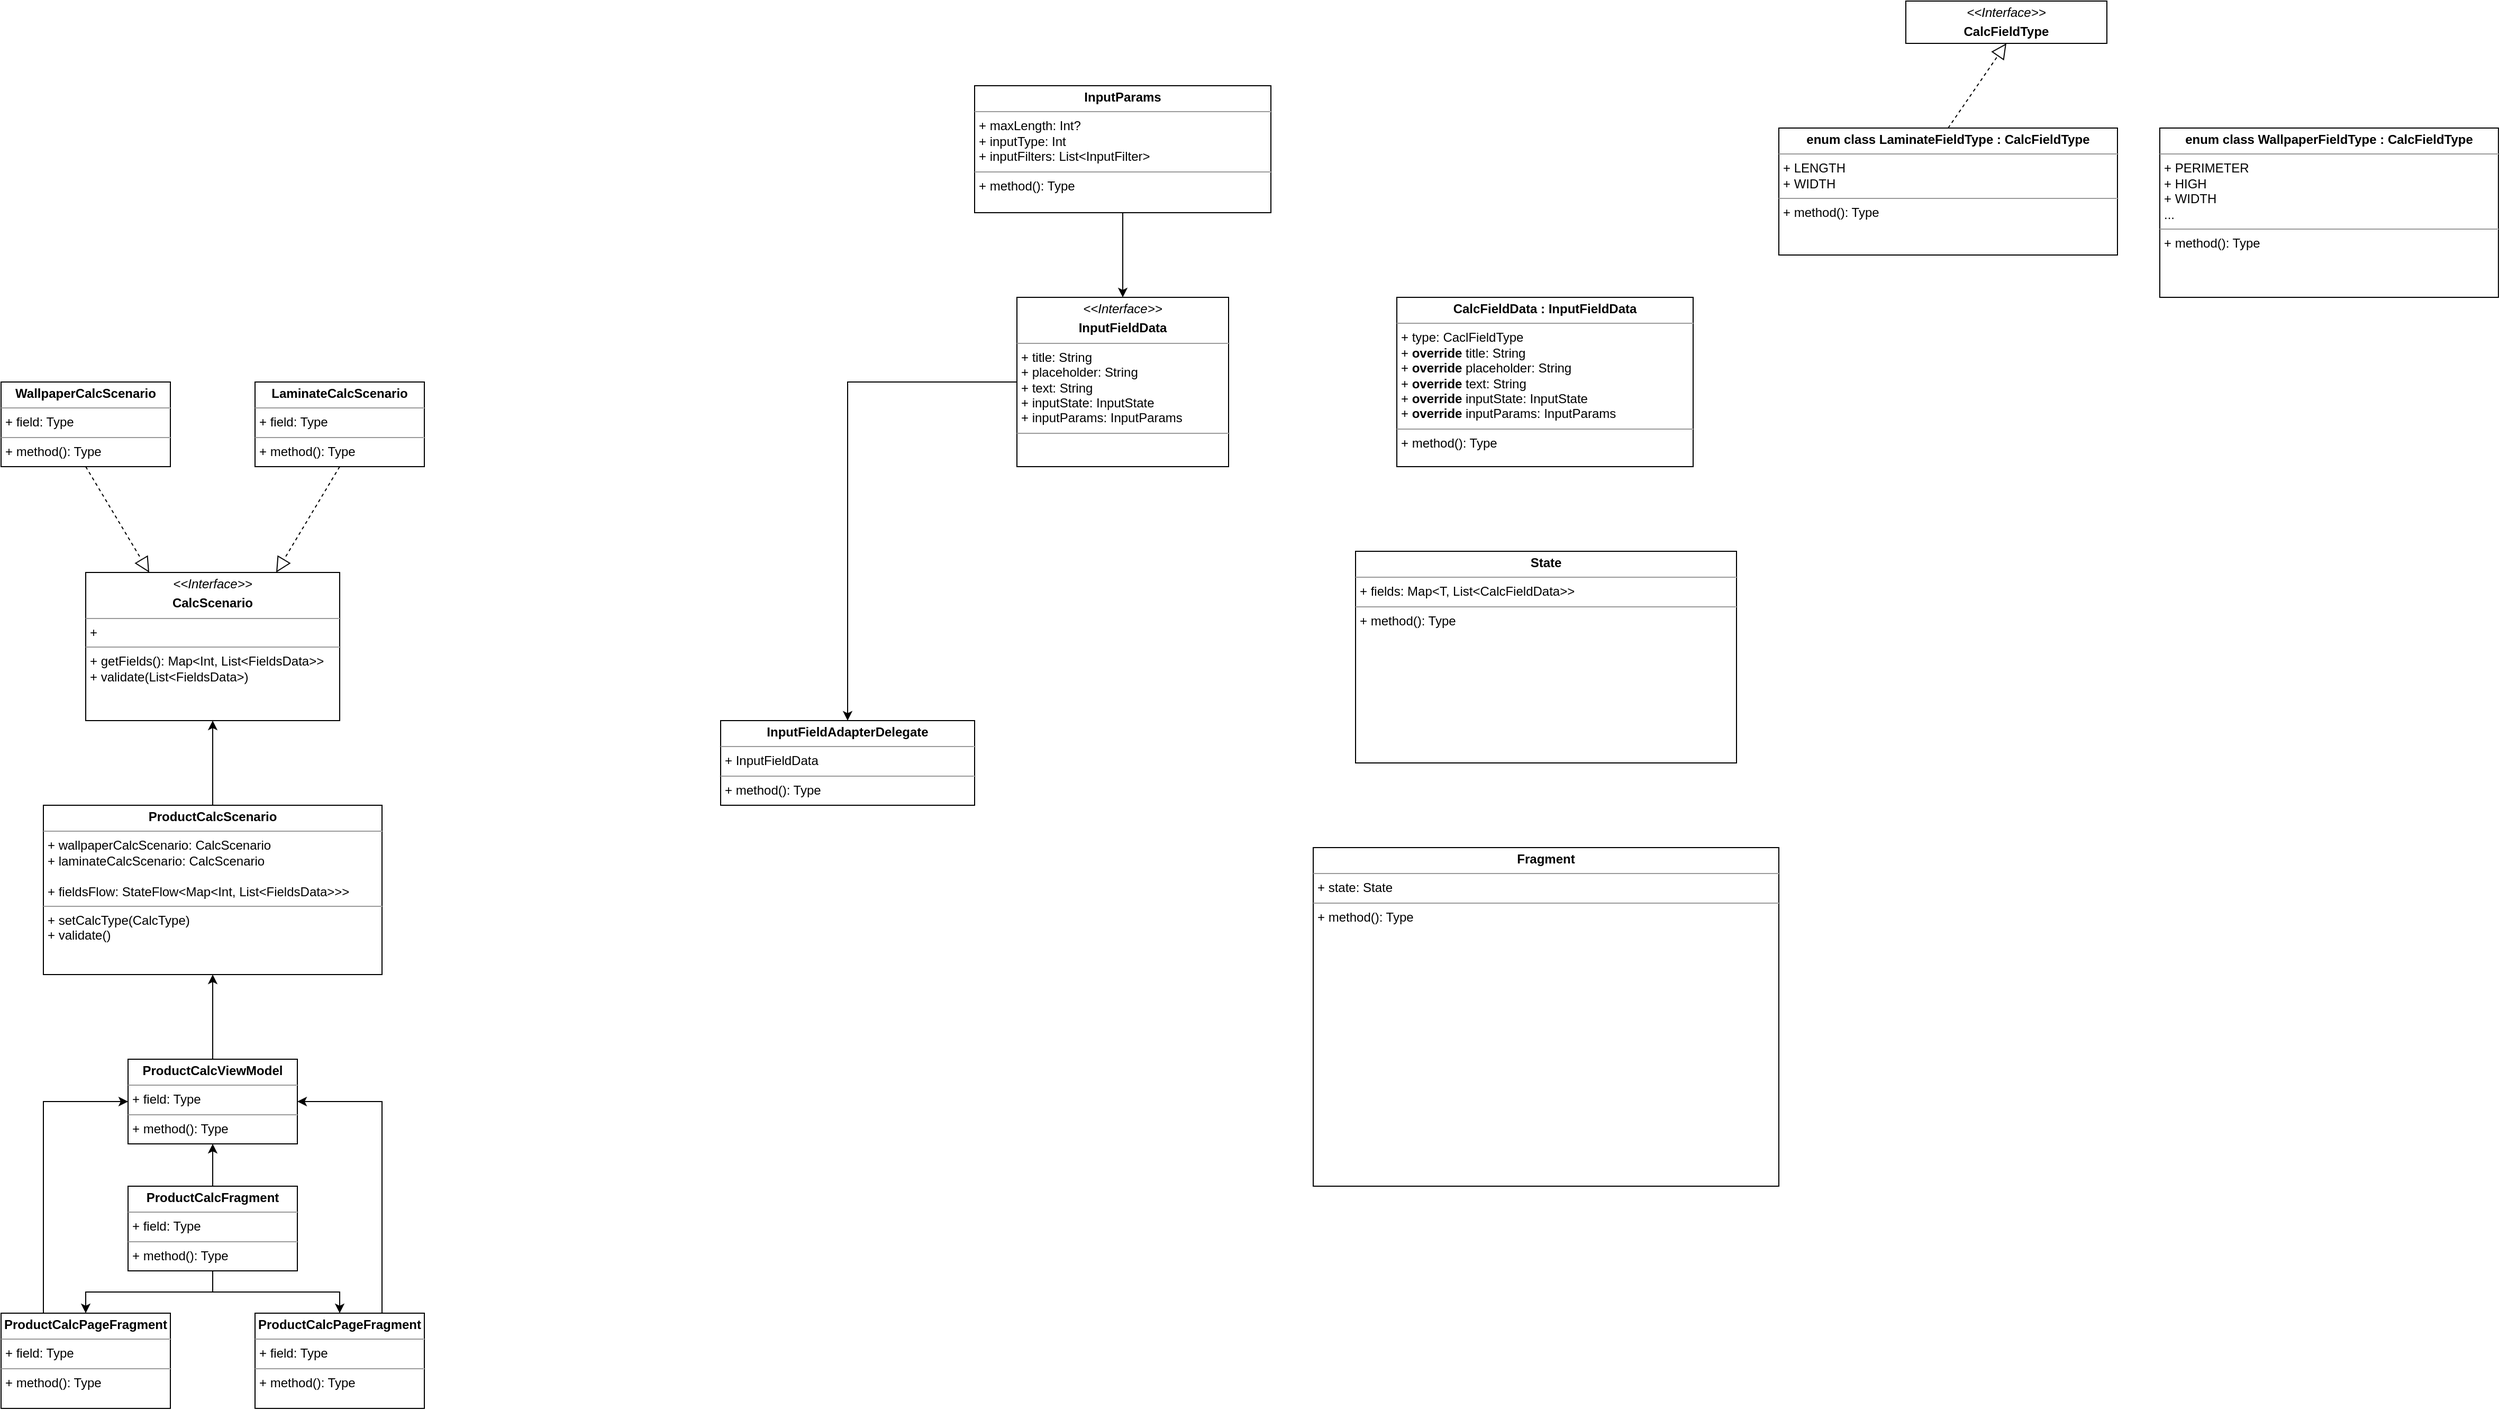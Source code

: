 <mxfile version="23.0.2" type="github">
  <diagram name="Страница — 1" id="lx8_eH_h-qr7zHX8Yf2P">
    <mxGraphModel dx="1085" dy="1753" grid="1" gridSize="10" guides="1" tooltips="1" connect="1" arrows="1" fold="1" page="1" pageScale="1" pageWidth="827" pageHeight="1169" math="0" shadow="0">
      <root>
        <mxCell id="0" />
        <mxCell id="1" parent="0" />
        <mxCell id="zyzg5PwT_4oI0MRd1xDY-6" style="edgeStyle=orthogonalEdgeStyle;rounded=0;orthogonalLoop=1;jettySize=auto;html=1;entryX=0.5;entryY=1;entryDx=0;entryDy=0;" parent="1" source="zyzg5PwT_4oI0MRd1xDY-1" target="zyzg5PwT_4oI0MRd1xDY-2" edge="1">
          <mxGeometry relative="1" as="geometry" />
        </mxCell>
        <mxCell id="zyzg5PwT_4oI0MRd1xDY-1" value="&lt;p style=&quot;margin:0px;margin-top:4px;text-align:center;&quot;&gt;&lt;b&gt;ProductCalcViewModel&lt;/b&gt;&lt;/p&gt;&lt;hr size=&quot;1&quot;&gt;&lt;p style=&quot;margin:0px;margin-left:4px;&quot;&gt;+ field: Type&lt;/p&gt;&lt;hr size=&quot;1&quot;&gt;&lt;p style=&quot;margin:0px;margin-left:4px;&quot;&gt;+ method(): Type&lt;/p&gt;" style="verticalAlign=top;align=left;overflow=fill;fontSize=12;fontFamily=Helvetica;html=1;whiteSpace=wrap;" parent="1" vertex="1">
          <mxGeometry x="200" y="80" width="160" height="80" as="geometry" />
        </mxCell>
        <mxCell id="zyzg5PwT_4oI0MRd1xDY-18" style="edgeStyle=orthogonalEdgeStyle;rounded=0;orthogonalLoop=1;jettySize=auto;html=1;entryX=0.5;entryY=1;entryDx=0;entryDy=0;" parent="1" source="zyzg5PwT_4oI0MRd1xDY-2" target="zyzg5PwT_4oI0MRd1xDY-3" edge="1">
          <mxGeometry relative="1" as="geometry" />
        </mxCell>
        <mxCell id="zyzg5PwT_4oI0MRd1xDY-2" value="&lt;p style=&quot;margin:0px;margin-top:4px;text-align:center;&quot;&gt;&lt;b&gt;ProductCalcScenario&lt;/b&gt;&lt;/p&gt;&lt;hr size=&quot;1&quot;&gt;&lt;p style=&quot;margin:0px;margin-left:4px;&quot;&gt;+ wallpaperCalcScenario: CalcScenario&lt;/p&gt;&lt;p style=&quot;margin:0px;margin-left:4px;&quot;&gt;+ laminateCalcScenario: CalcScenario&lt;/p&gt;&lt;p style=&quot;margin:0px;margin-left:4px;&quot;&gt;&lt;br&gt;&lt;/p&gt;&lt;p style=&quot;margin:0px;margin-left:4px;&quot;&gt;+ fieldsFlow: StateFlow&amp;lt;Map&amp;lt;Int, List&amp;lt;FieldsData&amp;gt;&amp;gt;&amp;gt;&lt;/p&gt;&lt;hr size=&quot;1&quot;&gt;&lt;p style=&quot;margin:0px;margin-left:4px;&quot;&gt;+ setCalcType(CalcType)&lt;/p&gt;&lt;p style=&quot;margin:0px;margin-left:4px;&quot;&gt;+ validate()&lt;br&gt;&lt;/p&gt;" style="verticalAlign=top;align=left;overflow=fill;fontSize=12;fontFamily=Helvetica;html=1;whiteSpace=wrap;" parent="1" vertex="1">
          <mxGeometry x="120" y="-160" width="320" height="160" as="geometry" />
        </mxCell>
        <mxCell id="zyzg5PwT_4oI0MRd1xDY-3" value="&lt;p style=&quot;margin:0px;margin-top:4px;text-align:center;&quot;&gt;&lt;i&gt;&amp;lt;&amp;lt;Interface&amp;gt;&amp;gt;&lt;/i&gt;&lt;/p&gt;&lt;p style=&quot;margin:0px;margin-top:4px;text-align:center;&quot;&gt;&lt;b&gt;CalcScenario&lt;/b&gt;&lt;br&gt;&lt;/p&gt;&lt;hr size=&quot;1&quot;&gt;&lt;p style=&quot;margin:0px;margin-left:4px;&quot;&gt;+ &lt;br&gt;&lt;/p&gt;&lt;hr size=&quot;1&quot;&gt;&lt;p style=&quot;margin:0px;margin-left:4px;&quot;&gt;+ getFields(): Map&amp;lt;Int, List&amp;lt;FieldsData&amp;gt;&amp;gt;&lt;/p&gt;&lt;p style=&quot;margin:0px;margin-left:4px;&quot;&gt;+ validate(List&amp;lt;FieldsData&amp;gt;)&lt;br&gt;&lt;/p&gt;" style="verticalAlign=top;align=left;overflow=fill;fontSize=12;fontFamily=Helvetica;html=1;whiteSpace=wrap;" parent="1" vertex="1">
          <mxGeometry x="160" y="-380" width="240" height="140" as="geometry" />
        </mxCell>
        <mxCell id="zyzg5PwT_4oI0MRd1xDY-9" style="edgeStyle=orthogonalEdgeStyle;rounded=0;orthogonalLoop=1;jettySize=auto;html=1;entryX=0.5;entryY=0;entryDx=0;entryDy=0;" parent="1" source="zyzg5PwT_4oI0MRd1xDY-7" target="zyzg5PwT_4oI0MRd1xDY-8" edge="1">
          <mxGeometry relative="1" as="geometry" />
        </mxCell>
        <mxCell id="zyzg5PwT_4oI0MRd1xDY-11" style="edgeStyle=orthogonalEdgeStyle;rounded=0;orthogonalLoop=1;jettySize=auto;html=1;entryX=0.5;entryY=0;entryDx=0;entryDy=0;" parent="1" source="zyzg5PwT_4oI0MRd1xDY-7" target="zyzg5PwT_4oI0MRd1xDY-10" edge="1">
          <mxGeometry relative="1" as="geometry" />
        </mxCell>
        <mxCell id="zyzg5PwT_4oI0MRd1xDY-12" style="edgeStyle=orthogonalEdgeStyle;rounded=0;orthogonalLoop=1;jettySize=auto;html=1;entryX=0.5;entryY=1;entryDx=0;entryDy=0;" parent="1" source="zyzg5PwT_4oI0MRd1xDY-7" target="zyzg5PwT_4oI0MRd1xDY-1" edge="1">
          <mxGeometry relative="1" as="geometry" />
        </mxCell>
        <mxCell id="zyzg5PwT_4oI0MRd1xDY-7" value="&lt;p style=&quot;margin:0px;margin-top:4px;text-align:center;&quot;&gt;&lt;b&gt;ProductCalcFragment&lt;/b&gt;&lt;/p&gt;&lt;hr size=&quot;1&quot;&gt;&lt;p style=&quot;margin:0px;margin-left:4px;&quot;&gt;+ field: Type&lt;/p&gt;&lt;hr size=&quot;1&quot;&gt;&lt;p style=&quot;margin:0px;margin-left:4px;&quot;&gt;+ method(): Type&lt;/p&gt;" style="verticalAlign=top;align=left;overflow=fill;fontSize=12;fontFamily=Helvetica;html=1;whiteSpace=wrap;" parent="1" vertex="1">
          <mxGeometry x="200" y="200" width="160" height="80" as="geometry" />
        </mxCell>
        <mxCell id="zyzg5PwT_4oI0MRd1xDY-13" style="edgeStyle=orthogonalEdgeStyle;rounded=0;orthogonalLoop=1;jettySize=auto;html=1;exitX=0.25;exitY=0;exitDx=0;exitDy=0;entryX=0;entryY=0.5;entryDx=0;entryDy=0;" parent="1" source="zyzg5PwT_4oI0MRd1xDY-8" target="zyzg5PwT_4oI0MRd1xDY-1" edge="1">
          <mxGeometry relative="1" as="geometry" />
        </mxCell>
        <mxCell id="zyzg5PwT_4oI0MRd1xDY-8" value="&lt;p style=&quot;margin:0px;margin-top:4px;text-align:center;&quot;&gt;&lt;b&gt;ProductCalcPageFragment&lt;/b&gt;&lt;/p&gt;&lt;hr size=&quot;1&quot;&gt;&lt;p style=&quot;margin:0px;margin-left:4px;&quot;&gt;+ field: Type&lt;/p&gt;&lt;hr size=&quot;1&quot;&gt;&lt;p style=&quot;margin:0px;margin-left:4px;&quot;&gt;+ method(): Type&lt;/p&gt;" style="verticalAlign=top;align=left;overflow=fill;fontSize=12;fontFamily=Helvetica;html=1;whiteSpace=wrap;" parent="1" vertex="1">
          <mxGeometry x="80" y="320" width="160" height="90" as="geometry" />
        </mxCell>
        <mxCell id="zyzg5PwT_4oI0MRd1xDY-14" style="edgeStyle=orthogonalEdgeStyle;rounded=0;orthogonalLoop=1;jettySize=auto;html=1;exitX=0.75;exitY=0;exitDx=0;exitDy=0;entryX=1;entryY=0.5;entryDx=0;entryDy=0;" parent="1" source="zyzg5PwT_4oI0MRd1xDY-10" target="zyzg5PwT_4oI0MRd1xDY-1" edge="1">
          <mxGeometry relative="1" as="geometry" />
        </mxCell>
        <mxCell id="zyzg5PwT_4oI0MRd1xDY-10" value="&lt;p style=&quot;margin:0px;margin-top:4px;text-align:center;&quot;&gt;&lt;b&gt;ProductCalcPageFragment&lt;/b&gt;&lt;/p&gt;&lt;hr size=&quot;1&quot;&gt;&lt;p style=&quot;margin:0px;margin-left:4px;&quot;&gt;+ field: Type&lt;/p&gt;&lt;hr size=&quot;1&quot;&gt;&lt;p style=&quot;margin:0px;margin-left:4px;&quot;&gt;+ method(): Type&lt;/p&gt;" style="verticalAlign=top;align=left;overflow=fill;fontSize=12;fontFamily=Helvetica;html=1;whiteSpace=wrap;" parent="1" vertex="1">
          <mxGeometry x="320" y="320" width="160" height="90" as="geometry" />
        </mxCell>
        <mxCell id="zyzg5PwT_4oI0MRd1xDY-16" value="&lt;p style=&quot;margin:0px;margin-top:4px;text-align:center;&quot;&gt;&lt;b&gt;WallpaperCalcScenario&lt;/b&gt;&lt;/p&gt;&lt;hr size=&quot;1&quot;&gt;&lt;p style=&quot;margin:0px;margin-left:4px;&quot;&gt;+ field: Type&lt;/p&gt;&lt;hr size=&quot;1&quot;&gt;&lt;p style=&quot;margin:0px;margin-left:4px;&quot;&gt;+ method(): Type&lt;/p&gt;" style="verticalAlign=top;align=left;overflow=fill;fontSize=12;fontFamily=Helvetica;html=1;whiteSpace=wrap;" parent="1" vertex="1">
          <mxGeometry x="80" y="-560" width="160" height="80" as="geometry" />
        </mxCell>
        <mxCell id="zyzg5PwT_4oI0MRd1xDY-17" value="&lt;p style=&quot;margin:0px;margin-top:4px;text-align:center;&quot;&gt;&lt;b&gt;LaminateCalcScenario&lt;/b&gt;&lt;/p&gt;&lt;hr size=&quot;1&quot;&gt;&lt;p style=&quot;margin:0px;margin-left:4px;&quot;&gt;+ field: Type&lt;/p&gt;&lt;hr size=&quot;1&quot;&gt;&lt;p style=&quot;margin:0px;margin-left:4px;&quot;&gt;+ method(): Type&lt;/p&gt;" style="verticalAlign=top;align=left;overflow=fill;fontSize=12;fontFamily=Helvetica;html=1;whiteSpace=wrap;" parent="1" vertex="1">
          <mxGeometry x="320" y="-560" width="160" height="80" as="geometry" />
        </mxCell>
        <mxCell id="zyzg5PwT_4oI0MRd1xDY-20" value="" style="endArrow=block;dashed=1;endFill=0;endSize=12;html=1;rounded=0;exitX=0.5;exitY=1;exitDx=0;exitDy=0;entryX=0.25;entryY=0;entryDx=0;entryDy=0;" parent="1" source="zyzg5PwT_4oI0MRd1xDY-16" target="zyzg5PwT_4oI0MRd1xDY-3" edge="1">
          <mxGeometry width="160" relative="1" as="geometry">
            <mxPoint x="130" y="-600" as="sourcePoint" />
            <mxPoint x="290" y="-600" as="targetPoint" />
          </mxGeometry>
        </mxCell>
        <mxCell id="zyzg5PwT_4oI0MRd1xDY-21" value="" style="endArrow=block;dashed=1;endFill=0;endSize=12;html=1;rounded=0;exitX=0.5;exitY=1;exitDx=0;exitDy=0;entryX=0.75;entryY=0;entryDx=0;entryDy=0;" parent="1" source="zyzg5PwT_4oI0MRd1xDY-17" target="zyzg5PwT_4oI0MRd1xDY-3" edge="1">
          <mxGeometry width="160" relative="1" as="geometry">
            <mxPoint x="400" y="-620" as="sourcePoint" />
            <mxPoint x="470" y="-520" as="targetPoint" />
          </mxGeometry>
        </mxCell>
        <mxCell id="tTH5ntBIsMBgR5iuR4k_-4" style="edgeStyle=orthogonalEdgeStyle;rounded=0;orthogonalLoop=1;jettySize=auto;html=1;entryX=0.5;entryY=0;entryDx=0;entryDy=0;" edge="1" parent="1" source="tTH5ntBIsMBgR5iuR4k_-1" target="tTH5ntBIsMBgR5iuR4k_-2">
          <mxGeometry relative="1" as="geometry" />
        </mxCell>
        <mxCell id="tTH5ntBIsMBgR5iuR4k_-1" value="&lt;p style=&quot;margin:0px;margin-top:4px;text-align:center;&quot;&gt;&lt;b&gt;InputParams&lt;/b&gt;&lt;/p&gt;&lt;hr size=&quot;1&quot;&gt;&lt;p style=&quot;margin:0px;margin-left:4px;&quot;&gt;+ maxLength: Int?&lt;/p&gt;&lt;p style=&quot;margin:0px;margin-left:4px;&quot;&gt;+ inputType: Int&lt;/p&gt;&lt;p style=&quot;margin:0px;margin-left:4px;&quot;&gt;+ inputFilters: List&amp;lt;InputFilter&amp;gt;&lt;br&gt;&lt;/p&gt;&lt;hr size=&quot;1&quot;&gt;&lt;p style=&quot;margin:0px;margin-left:4px;&quot;&gt;+ method(): Type&lt;/p&gt;" style="verticalAlign=top;align=left;overflow=fill;fontSize=12;fontFamily=Helvetica;html=1;whiteSpace=wrap;" vertex="1" parent="1">
          <mxGeometry x="1000" y="-840" width="280" height="120" as="geometry" />
        </mxCell>
        <mxCell id="tTH5ntBIsMBgR5iuR4k_-8" style="edgeStyle=orthogonalEdgeStyle;rounded=0;orthogonalLoop=1;jettySize=auto;html=1;entryX=0.5;entryY=0;entryDx=0;entryDy=0;" edge="1" parent="1" source="tTH5ntBIsMBgR5iuR4k_-2" target="tTH5ntBIsMBgR5iuR4k_-5">
          <mxGeometry relative="1" as="geometry" />
        </mxCell>
        <mxCell id="tTH5ntBIsMBgR5iuR4k_-2" value="&lt;p style=&quot;margin:0px;margin-top:4px;text-align:center;&quot;&gt;&lt;i&gt;&amp;lt;&amp;lt;Interface&amp;gt;&amp;gt;&lt;/i&gt;&lt;/p&gt;&lt;p style=&quot;margin:0px;margin-top:4px;text-align:center;&quot;&gt;&lt;b&gt;InputFieldData&lt;/b&gt;&lt;br&gt;&lt;/p&gt;&lt;hr size=&quot;1&quot;&gt;&lt;p style=&quot;margin:0px;margin-left:4px;&quot;&gt;+ title: String&lt;br&gt;+ placeholder: String&lt;/p&gt;&lt;p style=&quot;margin:0px;margin-left:4px;&quot;&gt;+ text: String&lt;/p&gt;&lt;p style=&quot;margin:0px;margin-left:4px;&quot;&gt;+ inputState: InputState&lt;/p&gt;&lt;p style=&quot;margin:0px;margin-left:4px;&quot;&gt;+ inputParams: InputParams&lt;br&gt;&lt;/p&gt;&lt;hr size=&quot;1&quot;&gt;" style="verticalAlign=top;align=left;overflow=fill;fontSize=12;fontFamily=Helvetica;html=1;whiteSpace=wrap;" vertex="1" parent="1">
          <mxGeometry x="1040" y="-640" width="200" height="160" as="geometry" />
        </mxCell>
        <mxCell id="tTH5ntBIsMBgR5iuR4k_-5" value="&lt;p style=&quot;margin:0px;margin-top:4px;text-align:center;&quot;&gt;&lt;b&gt;InputFieldAdapterDelegate&lt;/b&gt;&lt;/p&gt;&lt;hr size=&quot;1&quot;&gt;&lt;p style=&quot;margin:0px;margin-left:4px;&quot;&gt;+ InputFieldData&lt;/p&gt;&lt;hr size=&quot;1&quot;&gt;&lt;p style=&quot;margin:0px;margin-left:4px;&quot;&gt;+ method(): Type&lt;/p&gt;" style="verticalAlign=top;align=left;overflow=fill;fontSize=12;fontFamily=Helvetica;html=1;whiteSpace=wrap;" vertex="1" parent="1">
          <mxGeometry x="760" y="-240" width="240" height="80" as="geometry" />
        </mxCell>
        <mxCell id="tTH5ntBIsMBgR5iuR4k_-7" value="&lt;p style=&quot;margin:0px;margin-top:4px;text-align:center;&quot;&gt;&lt;b&gt;Fragment&lt;/b&gt;&lt;br&gt;&lt;/p&gt;&lt;hr size=&quot;1&quot;&gt;&lt;p style=&quot;margin:0px;margin-left:4px;&quot;&gt;+ state: State&lt;br&gt;&lt;/p&gt;&lt;hr size=&quot;1&quot;&gt;&lt;p style=&quot;margin:0px;margin-left:4px;&quot;&gt;+ method(): Type&lt;/p&gt;" style="verticalAlign=top;align=left;overflow=fill;fontSize=12;fontFamily=Helvetica;html=1;whiteSpace=wrap;" vertex="1" parent="1">
          <mxGeometry x="1320" y="-120" width="440" height="320" as="geometry" />
        </mxCell>
        <mxCell id="tTH5ntBIsMBgR5iuR4k_-9" value="&lt;p style=&quot;margin:0px;margin-top:4px;text-align:center;&quot;&gt;&lt;b&gt;State&lt;/b&gt;&lt;/p&gt;&lt;hr size=&quot;1&quot;&gt;&lt;p style=&quot;margin:0px;margin-left:4px;&quot;&gt;+ fields: Map&amp;lt;T, List&amp;lt;CalcFieldData&amp;gt;&amp;gt;&lt;br&gt;&lt;/p&gt;&lt;hr size=&quot;1&quot;&gt;&lt;p style=&quot;margin:0px;margin-left:4px;&quot;&gt;+ method(): Type&lt;/p&gt;" style="verticalAlign=top;align=left;overflow=fill;fontSize=12;fontFamily=Helvetica;html=1;whiteSpace=wrap;" vertex="1" parent="1">
          <mxGeometry x="1360" y="-400" width="360" height="200" as="geometry" />
        </mxCell>
        <mxCell id="tTH5ntBIsMBgR5iuR4k_-10" value="&lt;p style=&quot;margin:0px;margin-top:4px;text-align:center;&quot;&gt;&lt;b&gt;CalcFieldData : InputFieldData&lt;br&gt;&lt;/b&gt;&lt;/p&gt;&lt;hr size=&quot;1&quot;&gt;&lt;p style=&quot;margin:0px;margin-left:4px;&quot;&gt;+ type: CaclFieldType&lt;br&gt;&lt;/p&gt;&lt;p style=&quot;margin:0px;margin-left:4px;&quot;&gt;+ &lt;b&gt;override&lt;/b&gt; title: String&lt;br&gt;+ &lt;b&gt;override &lt;/b&gt;placeholder: String&lt;/p&gt;&lt;p style=&quot;margin:0px;margin-left:4px;&quot;&gt;+ &lt;b&gt;override &lt;/b&gt;text: String&lt;/p&gt;&lt;p style=&quot;margin:0px;margin-left:4px;&quot;&gt;+ &lt;b&gt;override &lt;/b&gt;inputState: InputState&lt;/p&gt;&lt;p style=&quot;margin:0px;margin-left:4px;&quot;&gt;+ &lt;b&gt;override &lt;/b&gt;inputParams: InputParams&lt;/p&gt;&lt;hr size=&quot;1&quot;&gt;&lt;p style=&quot;margin:0px;margin-left:4px;&quot;&gt;+ method(): Type&lt;/p&gt;" style="verticalAlign=top;align=left;overflow=fill;fontSize=12;fontFamily=Helvetica;html=1;whiteSpace=wrap;" vertex="1" parent="1">
          <mxGeometry x="1399" y="-640" width="280" height="160" as="geometry" />
        </mxCell>
        <mxCell id="tTH5ntBIsMBgR5iuR4k_-11" value="&lt;p style=&quot;margin:0px;margin-top:4px;text-align:center;&quot;&gt;&lt;b&gt;enum class LaminateFieldType : CalcFieldType&lt;br&gt;&lt;/b&gt;&lt;/p&gt;&lt;hr size=&quot;1&quot;&gt;&lt;p style=&quot;margin:0px;margin-left:4px;&quot;&gt;+ LENGTH&lt;/p&gt;&lt;p style=&quot;margin:0px;margin-left:4px;&quot;&gt;+ WIDTH&lt;br&gt;&lt;/p&gt;&lt;hr size=&quot;1&quot;&gt;&lt;p style=&quot;margin:0px;margin-left:4px;&quot;&gt;+ method(): Type&lt;/p&gt;" style="verticalAlign=top;align=left;overflow=fill;fontSize=12;fontFamily=Helvetica;html=1;whiteSpace=wrap;" vertex="1" parent="1">
          <mxGeometry x="1760" y="-800" width="320" height="120" as="geometry" />
        </mxCell>
        <mxCell id="tTH5ntBIsMBgR5iuR4k_-12" value="&lt;p style=&quot;margin:0px;margin-top:4px;text-align:center;&quot;&gt;&lt;i&gt;&amp;lt;&amp;lt;Interface&amp;gt;&amp;gt;&lt;/i&gt;&lt;b&gt;&lt;br&gt;&lt;/b&gt;&lt;/p&gt;&lt;p style=&quot;margin:0px;margin-top:4px;text-align:center;&quot;&gt;&lt;b&gt;CalcFieldType&lt;/b&gt;&lt;br&gt;&lt;/p&gt;" style="verticalAlign=top;align=left;overflow=fill;fontSize=12;fontFamily=Helvetica;html=1;whiteSpace=wrap;" vertex="1" parent="1">
          <mxGeometry x="1880" y="-920" width="190" height="40" as="geometry" />
        </mxCell>
        <mxCell id="tTH5ntBIsMBgR5iuR4k_-13" value="" style="endArrow=block;dashed=1;endFill=0;endSize=12;html=1;rounded=0;entryX=0.5;entryY=1;entryDx=0;entryDy=0;exitX=0.5;exitY=0;exitDx=0;exitDy=0;" edge="1" parent="1" source="tTH5ntBIsMBgR5iuR4k_-11" target="tTH5ntBIsMBgR5iuR4k_-12">
          <mxGeometry width="160" relative="1" as="geometry">
            <mxPoint x="1570" y="-760" as="sourcePoint" />
            <mxPoint x="1730" y="-760" as="targetPoint" />
          </mxGeometry>
        </mxCell>
        <mxCell id="tTH5ntBIsMBgR5iuR4k_-14" value="&lt;p style=&quot;margin:0px;margin-top:4px;text-align:center;&quot;&gt;&lt;b&gt;enum class WallpaperFieldType : CalcFieldType&lt;br&gt;&lt;/b&gt;&lt;/p&gt;&lt;hr size=&quot;1&quot;&gt;&lt;p style=&quot;margin:0px;margin-left:4px;&quot;&gt;+ PERIMETER&lt;br&gt;&lt;/p&gt;&lt;p style=&quot;margin:0px;margin-left:4px;&quot;&gt;+ HIGH&lt;/p&gt;&lt;p style=&quot;margin:0px;margin-left:4px;&quot;&gt;+ WIDTH&lt;/p&gt;&lt;p style=&quot;margin:0px;margin-left:4px;&quot;&gt;...&lt;br&gt;&lt;/p&gt;&lt;hr size=&quot;1&quot;&gt;&lt;p style=&quot;margin:0px;margin-left:4px;&quot;&gt;+ method(): Type&lt;/p&gt;" style="verticalAlign=top;align=left;overflow=fill;fontSize=12;fontFamily=Helvetica;html=1;whiteSpace=wrap;" vertex="1" parent="1">
          <mxGeometry x="2120" y="-800" width="320" height="160" as="geometry" />
        </mxCell>
      </root>
    </mxGraphModel>
  </diagram>
</mxfile>
